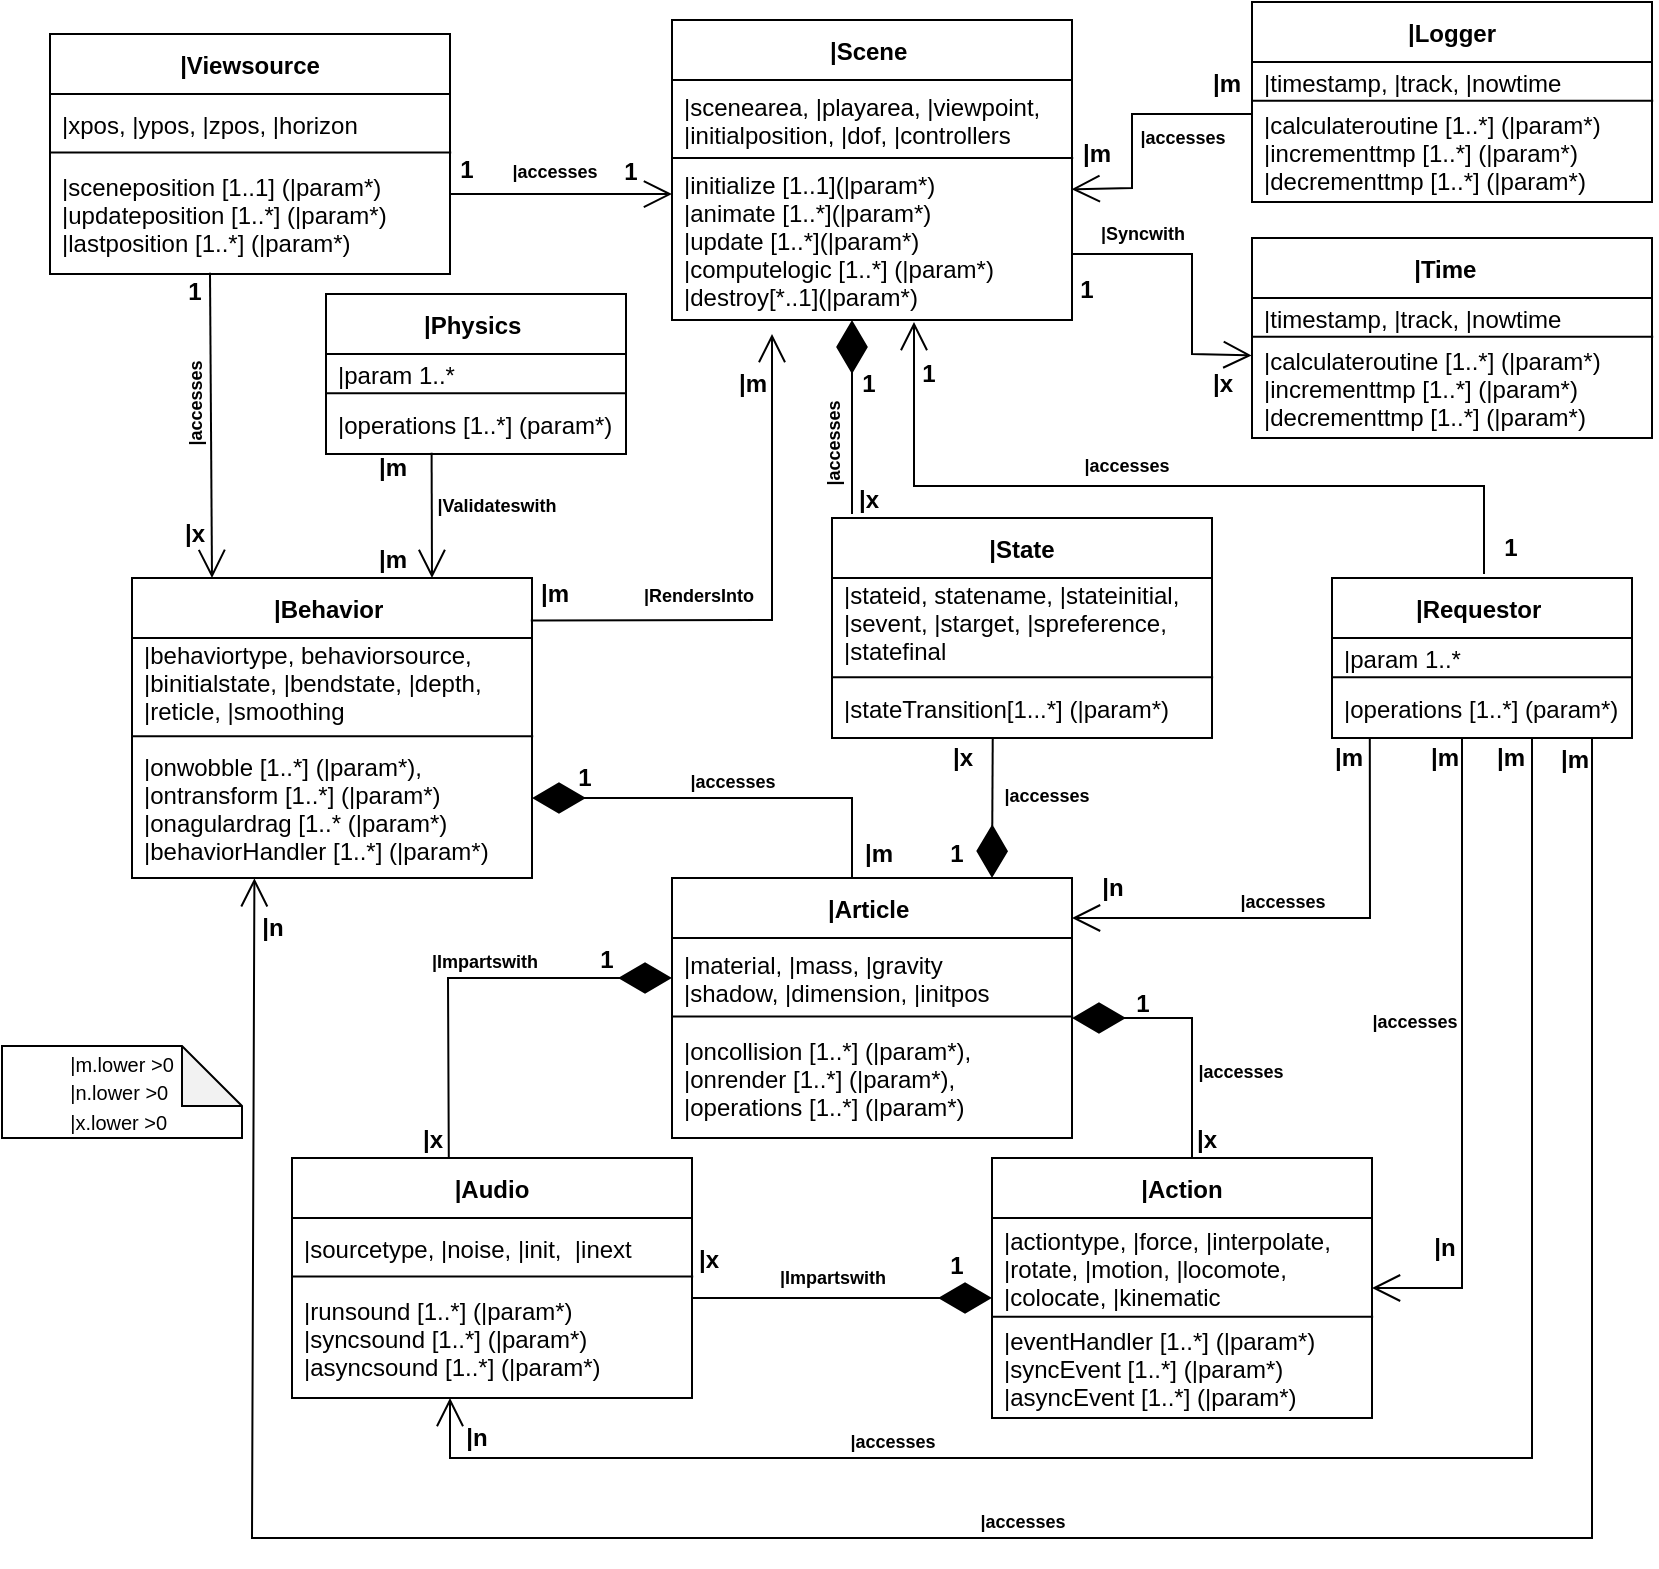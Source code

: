<mxfile version="23.1.6" type="github">
  <diagram id="iACYzqWQ1ITx665O1Zea" name="Page-1">
    <mxGraphModel dx="1434" dy="772" grid="1" gridSize="10" guides="1" tooltips="1" connect="1" arrows="1" fold="1" page="1" pageScale="1" pageWidth="850" pageHeight="1100" math="0" shadow="0">
      <root>
        <mxCell id="0" />
        <mxCell id="1" parent="0" />
        <mxCell id="z_brWQGFtK9m3Tseu1AX-10" value="|Scene " style="swimlane;fontStyle=1;childLayout=stackLayout;horizontal=1;startSize=30;horizontalStack=0;resizeParent=1;resizeParentMax=0;resizeLast=0;collapsible=1;marginBottom=0;" parent="1" vertex="1">
          <mxGeometry x="346" y="101" width="200" height="150" as="geometry" />
        </mxCell>
        <mxCell id="z_brWQGFtK9m3Tseu1AX-11" value="|scenearea, |playarea, |viewpoint, &#xa;|initialposition, |dof, |controllers" style="text;strokeColor=none;fillColor=none;align=left;verticalAlign=middle;spacingLeft=4;spacingRight=4;overflow=hidden;points=[[0,0.5],[1,0.5]];portConstraint=eastwest;rotatable=0;" parent="z_brWQGFtK9m3Tseu1AX-10" vertex="1">
          <mxGeometry y="30" width="200" height="40" as="geometry" />
        </mxCell>
        <mxCell id="z_brWQGFtK9m3Tseu1AX-13" value="|initialize [1..1](|param*)&#xa;|animate [1..*](|param*)&#xa;|update [1..*](|param*)&#xa;|computelogic [1..*] (|param*)&#xa;|destroy[*..1](|param*)" style="text;strokeColor=none;fillColor=none;align=left;verticalAlign=middle;spacingLeft=4;spacingRight=4;overflow=hidden;points=[[0,0.5],[1,0.5]];portConstraint=eastwest;rotatable=0;" parent="z_brWQGFtK9m3Tseu1AX-10" vertex="1">
          <mxGeometry y="70" width="200" height="80" as="geometry" />
        </mxCell>
        <mxCell id="z_brWQGFtK9m3Tseu1AX-20" value="" style="endArrow=none;html=1;rounded=0;exitX=0;exitY=-0.012;exitDx=0;exitDy=0;exitPerimeter=0;entryX=1.003;entryY=-0.012;entryDx=0;entryDy=0;entryPerimeter=0;" parent="z_brWQGFtK9m3Tseu1AX-10" source="z_brWQGFtK9m3Tseu1AX-13" target="z_brWQGFtK9m3Tseu1AX-13" edge="1">
          <mxGeometry width="50" height="50" relative="1" as="geometry">
            <mxPoint x="120" y="190" as="sourcePoint" />
            <mxPoint x="170" y="140" as="targetPoint" />
          </mxGeometry>
        </mxCell>
        <mxCell id="z_brWQGFtK9m3Tseu1AX-21" value="|Viewsource" style="swimlane;fontStyle=1;childLayout=stackLayout;horizontal=1;startSize=30;horizontalStack=0;resizeParent=1;resizeParentMax=0;resizeLast=0;collapsible=1;marginBottom=0;" parent="1" vertex="1">
          <mxGeometry x="35" y="108" width="200" height="120" as="geometry" />
        </mxCell>
        <mxCell id="z_brWQGFtK9m3Tseu1AX-22" value="|xpos, |ypos, |zpos, |horizon" style="text;strokeColor=none;fillColor=none;align=left;verticalAlign=middle;spacingLeft=4;spacingRight=4;overflow=hidden;points=[[0,0.5],[1,0.5]];portConstraint=eastwest;rotatable=0;" parent="z_brWQGFtK9m3Tseu1AX-21" vertex="1">
          <mxGeometry y="30" width="200" height="30" as="geometry" />
        </mxCell>
        <mxCell id="z_brWQGFtK9m3Tseu1AX-23" value="|sceneposition [1..1] (|param*)&#xa;|updateposition [1..*] (|param*)&#xa;|lastposition [1..*] (|param*)" style="text;strokeColor=none;fillColor=none;align=left;verticalAlign=middle;spacingLeft=4;spacingRight=4;overflow=hidden;points=[[0,0.5],[1,0.5]];portConstraint=eastwest;rotatable=0;" parent="z_brWQGFtK9m3Tseu1AX-21" vertex="1">
          <mxGeometry y="60" width="200" height="60" as="geometry" />
        </mxCell>
        <mxCell id="z_brWQGFtK9m3Tseu1AX-24" value="" style="endArrow=none;html=1;rounded=0;exitX=0;exitY=-0.012;exitDx=0;exitDy=0;exitPerimeter=0;entryX=1.003;entryY=-0.012;entryDx=0;entryDy=0;entryPerimeter=0;" parent="z_brWQGFtK9m3Tseu1AX-21" source="z_brWQGFtK9m3Tseu1AX-23" target="z_brWQGFtK9m3Tseu1AX-23" edge="1">
          <mxGeometry width="50" height="50" relative="1" as="geometry">
            <mxPoint x="120" y="190" as="sourcePoint" />
            <mxPoint x="170" y="140" as="targetPoint" />
          </mxGeometry>
        </mxCell>
        <mxCell id="z_brWQGFtK9m3Tseu1AX-25" value="|Time  " style="swimlane;fontStyle=1;childLayout=stackLayout;horizontal=1;startSize=30;horizontalStack=0;resizeParent=1;resizeParentMax=0;resizeLast=0;collapsible=1;marginBottom=0;" parent="1" vertex="1">
          <mxGeometry x="636" y="210" width="200" height="100" as="geometry" />
        </mxCell>
        <mxCell id="z_brWQGFtK9m3Tseu1AX-26" value="|timestamp, |track, |nowtime" style="text;strokeColor=none;fillColor=none;align=left;verticalAlign=middle;spacingLeft=4;spacingRight=4;overflow=hidden;points=[[0,0.5],[1,0.5]];portConstraint=eastwest;rotatable=0;" parent="z_brWQGFtK9m3Tseu1AX-25" vertex="1">
          <mxGeometry y="30" width="200" height="20" as="geometry" />
        </mxCell>
        <mxCell id="z_brWQGFtK9m3Tseu1AX-27" value="|calculateroutine [1..*] (|param*)&#xa;|incrementtmp [1..*] (|param*)&#xa;|decrementtmp [1..*] (|param*)" style="text;strokeColor=none;fillColor=none;align=left;verticalAlign=middle;spacingLeft=4;spacingRight=4;overflow=hidden;points=[[0,0.5],[1,0.5]];portConstraint=eastwest;rotatable=0;" parent="z_brWQGFtK9m3Tseu1AX-25" vertex="1">
          <mxGeometry y="50" width="200" height="50" as="geometry" />
        </mxCell>
        <mxCell id="z_brWQGFtK9m3Tseu1AX-28" value="" style="endArrow=none;html=1;rounded=0;exitX=0;exitY=-0.012;exitDx=0;exitDy=0;exitPerimeter=0;entryX=1.003;entryY=-0.012;entryDx=0;entryDy=0;entryPerimeter=0;" parent="z_brWQGFtK9m3Tseu1AX-25" source="z_brWQGFtK9m3Tseu1AX-27" target="z_brWQGFtK9m3Tseu1AX-27" edge="1">
          <mxGeometry width="50" height="50" relative="1" as="geometry">
            <mxPoint x="120" y="190" as="sourcePoint" />
            <mxPoint x="170" y="140" as="targetPoint" />
          </mxGeometry>
        </mxCell>
        <mxCell id="z_brWQGFtK9m3Tseu1AX-32" value="1" style="text;html=1;align=center;verticalAlign=middle;resizable=0;points=[];autosize=1;strokeColor=none;fillColor=none;fontStyle=1" parent="1" vertex="1">
          <mxGeometry x="228" y="161" width="30" height="30" as="geometry" />
        </mxCell>
        <mxCell id="z_brWQGFtK9m3Tseu1AX-33" value="1" style="text;html=1;align=center;verticalAlign=middle;resizable=0;points=[];autosize=1;strokeColor=none;fillColor=none;fontStyle=1" parent="1" vertex="1">
          <mxGeometry x="310" y="162" width="30" height="30" as="geometry" />
        </mxCell>
        <mxCell id="z_brWQGFtK9m3Tseu1AX-41" value="" style="endArrow=open;endFill=1;endSize=12;html=1;rounded=0;entryX=-0.001;entryY=0.174;entryDx=0;entryDy=0;entryPerimeter=0;exitX=1;exitY=0.588;exitDx=0;exitDy=0;exitPerimeter=0;" parent="1" edge="1" target="z_brWQGFtK9m3Tseu1AX-27" source="z_brWQGFtK9m3Tseu1AX-13">
          <mxGeometry width="160" relative="1" as="geometry">
            <mxPoint x="546" y="269" as="sourcePoint" />
            <mxPoint x="634.6" y="269.04" as="targetPoint" />
            <Array as="points">
              <mxPoint x="606" y="218" />
              <mxPoint x="606" y="268" />
            </Array>
          </mxGeometry>
        </mxCell>
        <mxCell id="z_brWQGFtK9m3Tseu1AX-42" value="1" style="text;html=1;align=center;verticalAlign=middle;resizable=0;points=[];autosize=1;strokeColor=none;fillColor=none;fontStyle=1" parent="1" vertex="1">
          <mxGeometry x="538" y="221" width="30" height="30" as="geometry" />
        </mxCell>
        <mxCell id="z_brWQGFtK9m3Tseu1AX-43" value="|x" style="text;html=1;align=center;verticalAlign=middle;resizable=0;points=[];autosize=1;strokeColor=none;fillColor=none;fontStyle=1" parent="1" vertex="1">
          <mxGeometry x="606" y="268" width="30" height="30" as="geometry" />
        </mxCell>
        <mxCell id="z_brWQGFtK9m3Tseu1AX-44" value="" style="endArrow=open;endFill=1;endSize=12;html=1;rounded=0;entryX=0.005;entryY=0.213;entryDx=0;entryDy=0;entryPerimeter=0;" parent="1" edge="1">
          <mxGeometry width="160" relative="1" as="geometry">
            <mxPoint x="235" y="188" as="sourcePoint" />
            <mxPoint x="346" y="188.04" as="targetPoint" />
          </mxGeometry>
        </mxCell>
        <mxCell id="z_brWQGFtK9m3Tseu1AX-46" value="|Behavior " style="swimlane;fontStyle=1;childLayout=stackLayout;horizontal=1;startSize=30;horizontalStack=0;resizeParent=1;resizeParentMax=0;resizeLast=0;collapsible=1;marginBottom=0;" parent="1" vertex="1">
          <mxGeometry x="76" y="380" width="200" height="150" as="geometry" />
        </mxCell>
        <mxCell id="z_brWQGFtK9m3Tseu1AX-47" value="|behaviortype, behaviorsource,&#xa;|binitialstate, |bendstate, |depth, &#xa;|reticle, |smoothing&#xa;" style="text;strokeColor=none;fillColor=none;align=left;verticalAlign=middle;spacingLeft=4;spacingRight=4;overflow=hidden;points=[[0,0.5],[1,0.5]];portConstraint=eastwest;rotatable=0;" parent="z_brWQGFtK9m3Tseu1AX-46" vertex="1">
          <mxGeometry y="30" width="200" height="50" as="geometry" />
        </mxCell>
        <mxCell id="z_brWQGFtK9m3Tseu1AX-48" value="|onwobble [1..*] (|param*),&#xa;|ontransform [1..*] (|param*)&#xa;|onagulardrag [1..* (|param*)&#xa;|behaviorHandler [1..*] (|param*)" style="text;strokeColor=none;fillColor=none;align=left;verticalAlign=middle;spacingLeft=4;spacingRight=4;overflow=hidden;points=[[0,0.5],[1,0.5]];portConstraint=eastwest;rotatable=0;" parent="z_brWQGFtK9m3Tseu1AX-46" vertex="1">
          <mxGeometry y="80" width="200" height="70" as="geometry" />
        </mxCell>
        <mxCell id="z_brWQGFtK9m3Tseu1AX-49" value="" style="endArrow=none;html=1;rounded=0;exitX=0;exitY=-0.012;exitDx=0;exitDy=0;exitPerimeter=0;entryX=1.003;entryY=-0.012;entryDx=0;entryDy=0;entryPerimeter=0;" parent="z_brWQGFtK9m3Tseu1AX-46" source="z_brWQGFtK9m3Tseu1AX-48" target="z_brWQGFtK9m3Tseu1AX-48" edge="1">
          <mxGeometry width="50" height="50" relative="1" as="geometry">
            <mxPoint x="120" y="190" as="sourcePoint" />
            <mxPoint x="170" y="140" as="targetPoint" />
          </mxGeometry>
        </mxCell>
        <mxCell id="z_brWQGFtK9m3Tseu1AX-50" value="|State" style="swimlane;fontStyle=1;childLayout=stackLayout;horizontal=1;startSize=30;horizontalStack=0;resizeParent=1;resizeParentMax=0;resizeLast=0;collapsible=1;marginBottom=0;" parent="1" vertex="1">
          <mxGeometry x="426" y="350" width="190" height="110" as="geometry" />
        </mxCell>
        <mxCell id="z_brWQGFtK9m3Tseu1AX-51" value="|stateid, statename, |stateinitial, &#xa;|sevent, |starget, |spreference, &#xa;|statefinal&#xa;&#xa;" style="text;strokeColor=none;fillColor=none;align=left;verticalAlign=middle;spacingLeft=4;spacingRight=4;overflow=hidden;points=[[0,0.5],[1,0.5]];portConstraint=eastwest;rotatable=0;" parent="z_brWQGFtK9m3Tseu1AX-50" vertex="1">
          <mxGeometry y="30" width="190" height="50" as="geometry" />
        </mxCell>
        <mxCell id="z_brWQGFtK9m3Tseu1AX-52" value="|stateTransition[1...*] (|param*)" style="text;strokeColor=none;fillColor=none;align=left;verticalAlign=middle;spacingLeft=4;spacingRight=4;overflow=hidden;points=[[0,0.5],[1,0.5]];portConstraint=eastwest;rotatable=0;" parent="z_brWQGFtK9m3Tseu1AX-50" vertex="1">
          <mxGeometry y="80" width="190" height="30" as="geometry" />
        </mxCell>
        <mxCell id="z_brWQGFtK9m3Tseu1AX-53" value="" style="endArrow=none;html=1;rounded=0;exitX=0;exitY=-0.012;exitDx=0;exitDy=0;exitPerimeter=0;entryX=1.003;entryY=-0.012;entryDx=0;entryDy=0;entryPerimeter=0;" parent="z_brWQGFtK9m3Tseu1AX-50" source="z_brWQGFtK9m3Tseu1AX-52" target="z_brWQGFtK9m3Tseu1AX-52" edge="1">
          <mxGeometry width="50" height="50" relative="1" as="geometry">
            <mxPoint x="120" y="190" as="sourcePoint" />
            <mxPoint x="170" y="140" as="targetPoint" />
          </mxGeometry>
        </mxCell>
        <mxCell id="z_brWQGFtK9m3Tseu1AX-54" value="" style="endArrow=open;endFill=1;endSize=12;html=1;rounded=0;exitX=0.4;exitY=0.989;exitDx=0;exitDy=0;exitPerimeter=0;" parent="1" source="z_brWQGFtK9m3Tseu1AX-23" edge="1">
          <mxGeometry width="160" relative="1" as="geometry">
            <mxPoint x="117" y="320" as="sourcePoint" />
            <mxPoint x="116" y="380" as="targetPoint" />
          </mxGeometry>
        </mxCell>
        <mxCell id="z_brWQGFtK9m3Tseu1AX-55" value="&lt;font style=&quot;font-size: 9px;&quot;&gt;|accesses&lt;/font&gt;" style="text;html=1;align=center;verticalAlign=middle;resizable=0;points=[];autosize=1;strokeColor=none;fillColor=none;fontStyle=1;rotation=-90;" parent="1" vertex="1">
          <mxGeometry x="72" y="278" width="70" height="30" as="geometry" />
        </mxCell>
        <mxCell id="z_brWQGFtK9m3Tseu1AX-56" value="|x" style="text;html=1;align=center;verticalAlign=middle;resizable=0;points=[];autosize=1;strokeColor=none;fillColor=none;fontStyle=1" parent="1" vertex="1">
          <mxGeometry x="92" y="343" width="30" height="30" as="geometry" />
        </mxCell>
        <mxCell id="z_brWQGFtK9m3Tseu1AX-57" value="1" style="text;html=1;align=center;verticalAlign=middle;resizable=0;points=[];autosize=1;strokeColor=none;fillColor=none;fontStyle=1" parent="1" vertex="1">
          <mxGeometry x="92" y="222" width="30" height="30" as="geometry" />
        </mxCell>
        <mxCell id="z_brWQGFtK9m3Tseu1AX-58" value="" style="endArrow=open;endFill=1;endSize=12;html=1;rounded=0;exitX=0.997;exitY=0.142;exitDx=0;exitDy=0;exitPerimeter=0;" parent="1" source="z_brWQGFtK9m3Tseu1AX-46" edge="1">
          <mxGeometry width="160" relative="1" as="geometry">
            <mxPoint x="376" y="370" as="sourcePoint" />
            <mxPoint x="396" y="258" as="targetPoint" />
            <Array as="points">
              <mxPoint x="396" y="401" />
            </Array>
          </mxGeometry>
        </mxCell>
        <mxCell id="z_brWQGFtK9m3Tseu1AX-60" value="&lt;font style=&quot;font-size: 9px;&quot;&gt;|accesses&lt;/font&gt;" style="text;html=1;align=center;verticalAlign=middle;resizable=0;points=[];autosize=1;strokeColor=none;fillColor=none;fontStyle=1" parent="1" vertex="1">
          <mxGeometry x="252" y="161" width="70" height="30" as="geometry" />
        </mxCell>
        <mxCell id="z_brWQGFtK9m3Tseu1AX-62" value="|m" style="text;html=1;align=center;verticalAlign=middle;resizable=0;points=[];autosize=1;strokeColor=none;fillColor=none;fontStyle=1" parent="1" vertex="1">
          <mxGeometry x="267" y="373" width="40" height="30" as="geometry" />
        </mxCell>
        <mxCell id="z_brWQGFtK9m3Tseu1AX-63" value="|m" style="text;html=1;align=center;verticalAlign=middle;resizable=0;points=[];autosize=1;strokeColor=none;fillColor=none;fontStyle=1" parent="1" vertex="1">
          <mxGeometry x="366" y="268" width="40" height="30" as="geometry" />
        </mxCell>
        <mxCell id="z_brWQGFtK9m3Tseu1AX-65" value="|m" style="text;html=1;align=center;verticalAlign=middle;resizable=0;points=[];autosize=1;strokeColor=none;fillColor=none;fontStyle=1" parent="1" vertex="1">
          <mxGeometry x="186" y="356" width="40" height="30" as="geometry" />
        </mxCell>
        <mxCell id="z_brWQGFtK9m3Tseu1AX-66" value="|m" style="text;html=1;align=center;verticalAlign=middle;resizable=0;points=[];autosize=1;strokeColor=none;fillColor=none;fontStyle=1" parent="1" vertex="1">
          <mxGeometry x="186" y="310" width="40" height="30" as="geometry" />
        </mxCell>
        <mxCell id="z_brWQGFtK9m3Tseu1AX-68" value="|Requestor " style="swimlane;fontStyle=1;childLayout=stackLayout;horizontal=1;startSize=30;horizontalStack=0;resizeParent=1;resizeParentMax=0;resizeLast=0;collapsible=1;marginBottom=0;" parent="1" vertex="1">
          <mxGeometry x="676" y="380" width="150" height="80" as="geometry" />
        </mxCell>
        <mxCell id="z_brWQGFtK9m3Tseu1AX-69" value="|param 1..*" style="text;strokeColor=none;fillColor=none;align=left;verticalAlign=middle;spacingLeft=4;spacingRight=4;overflow=hidden;points=[[0,0.5],[1,0.5]];portConstraint=eastwest;rotatable=0;" parent="z_brWQGFtK9m3Tseu1AX-68" vertex="1">
          <mxGeometry y="30" width="150" height="20" as="geometry" />
        </mxCell>
        <mxCell id="z_brWQGFtK9m3Tseu1AX-70" value="|operations [1..*] (param*)" style="text;strokeColor=none;fillColor=none;align=left;verticalAlign=middle;spacingLeft=4;spacingRight=4;overflow=hidden;points=[[0,0.5],[1,0.5]];portConstraint=eastwest;rotatable=0;" parent="z_brWQGFtK9m3Tseu1AX-68" vertex="1">
          <mxGeometry y="50" width="150" height="30" as="geometry" />
        </mxCell>
        <mxCell id="z_brWQGFtK9m3Tseu1AX-71" value="" style="endArrow=none;html=1;rounded=0;exitX=0;exitY=-0.012;exitDx=0;exitDy=0;exitPerimeter=0;entryX=1.003;entryY=-0.012;entryDx=0;entryDy=0;entryPerimeter=0;" parent="z_brWQGFtK9m3Tseu1AX-68" source="z_brWQGFtK9m3Tseu1AX-70" target="z_brWQGFtK9m3Tseu1AX-70" edge="1">
          <mxGeometry width="50" height="50" relative="1" as="geometry">
            <mxPoint x="120" y="190" as="sourcePoint" />
            <mxPoint x="170" y="140" as="targetPoint" />
          </mxGeometry>
        </mxCell>
        <mxCell id="z_brWQGFtK9m3Tseu1AX-72" value="" style="endArrow=open;endFill=1;endSize=12;html=1;rounded=0;entryX=0.605;entryY=1.013;entryDx=0;entryDy=0;entryPerimeter=0;" parent="1" edge="1" target="z_brWQGFtK9m3Tseu1AX-13">
          <mxGeometry width="160" relative="1" as="geometry">
            <mxPoint x="752" y="378" as="sourcePoint" />
            <mxPoint x="466" y="258" as="targetPoint" />
            <Array as="points">
              <mxPoint x="752" y="334" />
              <mxPoint x="467" y="334" />
            </Array>
          </mxGeometry>
        </mxCell>
        <mxCell id="z_brWQGFtK9m3Tseu1AX-73" value="&lt;font style=&quot;font-size: 9px;&quot;&gt;|accesses&lt;/font&gt;" style="text;html=1;align=center;verticalAlign=middle;resizable=0;points=[];autosize=1;strokeColor=none;fillColor=none;fontStyle=1" parent="1" vertex="1">
          <mxGeometry x="538" y="308" width="70" height="30" as="geometry" />
        </mxCell>
        <mxCell id="z_brWQGFtK9m3Tseu1AX-74" value="1" style="text;html=1;align=center;verticalAlign=middle;resizable=0;points=[];autosize=1;strokeColor=none;fillColor=none;fontStyle=1" parent="1" vertex="1">
          <mxGeometry x="750" y="350" width="30" height="30" as="geometry" />
        </mxCell>
        <mxCell id="z_brWQGFtK9m3Tseu1AX-75" value="1" style="text;html=1;align=center;verticalAlign=middle;resizable=0;points=[];autosize=1;strokeColor=none;fillColor=none;fontStyle=1" parent="1" vertex="1">
          <mxGeometry x="459" y="263" width="30" height="30" as="geometry" />
        </mxCell>
        <mxCell id="z_brWQGFtK9m3Tseu1AX-76" value="|Article " style="swimlane;fontStyle=1;childLayout=stackLayout;horizontal=1;startSize=30;horizontalStack=0;resizeParent=1;resizeParentMax=0;resizeLast=0;collapsible=1;marginBottom=0;" parent="1" vertex="1">
          <mxGeometry x="346" y="530" width="200" height="130" as="geometry" />
        </mxCell>
        <mxCell id="z_brWQGFtK9m3Tseu1AX-77" value="|material, |mass, |gravity &#xa;|shadow, |dimension, |initpos" style="text;strokeColor=none;fillColor=none;align=left;verticalAlign=middle;spacingLeft=4;spacingRight=4;overflow=hidden;points=[[0,0.5],[1,0.5]];portConstraint=eastwest;rotatable=0;" parent="z_brWQGFtK9m3Tseu1AX-76" vertex="1">
          <mxGeometry y="30" width="200" height="40" as="geometry" />
        </mxCell>
        <mxCell id="z_brWQGFtK9m3Tseu1AX-78" value="|oncollision [1..*] (|param*),&#xa;|onrender [1..*] (|param*),&#xa;|operations [1..*] (|param*)" style="text;strokeColor=none;fillColor=none;align=left;verticalAlign=middle;spacingLeft=4;spacingRight=4;overflow=hidden;points=[[0,0.5],[1,0.5]];portConstraint=eastwest;rotatable=0;" parent="z_brWQGFtK9m3Tseu1AX-76" vertex="1">
          <mxGeometry y="70" width="200" height="60" as="geometry" />
        </mxCell>
        <mxCell id="z_brWQGFtK9m3Tseu1AX-79" value="" style="endArrow=none;html=1;rounded=0;exitX=0;exitY=-0.012;exitDx=0;exitDy=0;exitPerimeter=0;entryX=1.003;entryY=-0.012;entryDx=0;entryDy=0;entryPerimeter=0;" parent="z_brWQGFtK9m3Tseu1AX-76" source="z_brWQGFtK9m3Tseu1AX-78" target="z_brWQGFtK9m3Tseu1AX-78" edge="1">
          <mxGeometry width="50" height="50" relative="1" as="geometry">
            <mxPoint x="120" y="190" as="sourcePoint" />
            <mxPoint x="170" y="140" as="targetPoint" />
          </mxGeometry>
        </mxCell>
        <mxCell id="z_brWQGFtK9m3Tseu1AX-80" value="|Audio" style="swimlane;fontStyle=1;childLayout=stackLayout;horizontal=1;startSize=30;horizontalStack=0;resizeParent=1;resizeParentMax=0;resizeLast=0;collapsible=1;marginBottom=0;" parent="1" vertex="1">
          <mxGeometry x="156" y="670" width="200" height="120" as="geometry" />
        </mxCell>
        <mxCell id="z_brWQGFtK9m3Tseu1AX-81" value="|sourcetype, |noise, |init,  |inext" style="text;strokeColor=none;fillColor=none;align=left;verticalAlign=middle;spacingLeft=4;spacingRight=4;overflow=hidden;points=[[0,0.5],[1,0.5]];portConstraint=eastwest;rotatable=0;" parent="z_brWQGFtK9m3Tseu1AX-80" vertex="1">
          <mxGeometry y="30" width="200" height="30" as="geometry" />
        </mxCell>
        <mxCell id="z_brWQGFtK9m3Tseu1AX-82" value="|runsound [1..*] (|param*)&#xa;|syncsound [1..*] (|param*)&#xa;|asyncsound [1..*] (|param*)" style="text;strokeColor=none;fillColor=none;align=left;verticalAlign=middle;spacingLeft=4;spacingRight=4;overflow=hidden;points=[[0,0.5],[1,0.5]];portConstraint=eastwest;rotatable=0;" parent="z_brWQGFtK9m3Tseu1AX-80" vertex="1">
          <mxGeometry y="60" width="200" height="60" as="geometry" />
        </mxCell>
        <mxCell id="z_brWQGFtK9m3Tseu1AX-83" value="" style="endArrow=none;html=1;rounded=0;exitX=0;exitY=-0.012;exitDx=0;exitDy=0;exitPerimeter=0;entryX=1.003;entryY=-0.012;entryDx=0;entryDy=0;entryPerimeter=0;" parent="z_brWQGFtK9m3Tseu1AX-80" source="z_brWQGFtK9m3Tseu1AX-82" target="z_brWQGFtK9m3Tseu1AX-82" edge="1">
          <mxGeometry width="50" height="50" relative="1" as="geometry">
            <mxPoint x="120" y="190" as="sourcePoint" />
            <mxPoint x="170" y="140" as="targetPoint" />
          </mxGeometry>
        </mxCell>
        <mxCell id="z_brWQGFtK9m3Tseu1AX-84" value="|Action" style="swimlane;fontStyle=1;childLayout=stackLayout;horizontal=1;startSize=30;horizontalStack=0;resizeParent=1;resizeParentMax=0;resizeLast=0;collapsible=1;marginBottom=0;" parent="1" vertex="1">
          <mxGeometry x="506" y="670" width="190" height="130" as="geometry" />
        </mxCell>
        <mxCell id="z_brWQGFtK9m3Tseu1AX-85" value="|actiontype, |force, |interpolate, &#xa;|rotate, |motion, |locomote, &#xa;|colocate, |kinematic" style="text;strokeColor=none;fillColor=none;align=left;verticalAlign=middle;spacingLeft=4;spacingRight=4;overflow=hidden;points=[[0,0.5],[1,0.5]];portConstraint=eastwest;rotatable=0;" parent="z_brWQGFtK9m3Tseu1AX-84" vertex="1">
          <mxGeometry y="30" width="190" height="50" as="geometry" />
        </mxCell>
        <mxCell id="z_brWQGFtK9m3Tseu1AX-86" value="|eventHandler [1..*] (|param*)&#xa;|syncEvent [1..*] (|param*)&#xa;|asyncEvent [1..*] (|param*)" style="text;strokeColor=none;fillColor=none;align=left;verticalAlign=middle;spacingLeft=4;spacingRight=4;overflow=hidden;points=[[0,0.5],[1,0.5]];portConstraint=eastwest;rotatable=0;" parent="z_brWQGFtK9m3Tseu1AX-84" vertex="1">
          <mxGeometry y="80" width="190" height="50" as="geometry" />
        </mxCell>
        <mxCell id="z_brWQGFtK9m3Tseu1AX-87" value="" style="endArrow=none;html=1;rounded=0;exitX=0;exitY=-0.012;exitDx=0;exitDy=0;exitPerimeter=0;entryX=1.003;entryY=-0.012;entryDx=0;entryDy=0;entryPerimeter=0;" parent="z_brWQGFtK9m3Tseu1AX-84" source="z_brWQGFtK9m3Tseu1AX-86" target="z_brWQGFtK9m3Tseu1AX-86" edge="1">
          <mxGeometry width="50" height="50" relative="1" as="geometry">
            <mxPoint x="120" y="190" as="sourcePoint" />
            <mxPoint x="170" y="140" as="targetPoint" />
          </mxGeometry>
        </mxCell>
        <mxCell id="z_brWQGFtK9m3Tseu1AX-88" value="" style="endArrow=diamondThin;endFill=1;endSize=24;html=1;rounded=0;" parent="1" edge="1">
          <mxGeometry width="160" relative="1" as="geometry">
            <mxPoint x="436" y="530" as="sourcePoint" />
            <mxPoint x="276" y="490" as="targetPoint" />
            <Array as="points">
              <mxPoint x="436" y="490" />
            </Array>
          </mxGeometry>
        </mxCell>
        <mxCell id="z_brWQGFtK9m3Tseu1AX-89" value="&lt;font style=&quot;font-size: 9px;&quot;&gt;|accesses&lt;/font&gt;" style="text;html=1;align=center;verticalAlign=middle;resizable=0;points=[];autosize=1;strokeColor=none;fillColor=none;fontStyle=1" parent="1" vertex="1">
          <mxGeometry x="341" y="466" width="70" height="30" as="geometry" />
        </mxCell>
        <mxCell id="z_brWQGFtK9m3Tseu1AX-90" value="|m" style="text;html=1;align=center;verticalAlign=middle;resizable=0;points=[];autosize=1;strokeColor=none;fillColor=none;fontStyle=1" parent="1" vertex="1">
          <mxGeometry x="429" y="503" width="40" height="30" as="geometry" />
        </mxCell>
        <mxCell id="z_brWQGFtK9m3Tseu1AX-91" value="1" style="text;html=1;align=center;verticalAlign=middle;resizable=0;points=[];autosize=1;strokeColor=none;fillColor=none;fontStyle=1" parent="1" vertex="1">
          <mxGeometry x="287" y="465" width="30" height="30" as="geometry" />
        </mxCell>
        <mxCell id="z_brWQGFtK9m3Tseu1AX-93" value="&lt;font style=&quot;font-size: 9px;&quot;&gt;|Syncwith&lt;/font&gt;" style="text;html=1;align=center;verticalAlign=middle;resizable=0;points=[];autosize=1;strokeColor=none;fillColor=none;fontStyle=1" parent="1" vertex="1">
          <mxGeometry x="546" y="192" width="70" height="30" as="geometry" />
        </mxCell>
        <mxCell id="z_brWQGFtK9m3Tseu1AX-96" value="&lt;font style=&quot;font-size: 9px;&quot;&gt;|Validateswith&lt;/font&gt;" style="text;html=1;align=center;verticalAlign=middle;resizable=0;points=[];autosize=1;strokeColor=none;fillColor=none;fontStyle=1" parent="1" vertex="1">
          <mxGeometry x="218" y="328" width="80" height="30" as="geometry" />
        </mxCell>
        <mxCell id="z_brWQGFtK9m3Tseu1AX-98" value="" style="endArrow=open;endFill=1;endSize=12;html=1;rounded=0;fontSize=9;exitX=0.126;exitY=0.985;exitDx=0;exitDy=0;exitPerimeter=0;" parent="1" source="z_brWQGFtK9m3Tseu1AX-70" edge="1">
          <mxGeometry width="160" relative="1" as="geometry">
            <mxPoint x="336" y="660" as="sourcePoint" />
            <mxPoint x="546" y="550" as="targetPoint" />
            <Array as="points">
              <mxPoint x="695" y="550" />
            </Array>
          </mxGeometry>
        </mxCell>
        <mxCell id="z_brWQGFtK9m3Tseu1AX-99" value="" style="endArrow=open;endFill=1;endSize=12;html=1;rounded=0;fontSize=9;entryX=1;entryY=0.5;entryDx=0;entryDy=0;" parent="1" target="z_brWQGFtK9m3Tseu1AX-84" edge="1">
          <mxGeometry width="160" relative="1" as="geometry">
            <mxPoint x="741" y="460" as="sourcePoint" />
            <mxPoint x="676" y="700" as="targetPoint" />
            <Array as="points">
              <mxPoint x="741" y="735" />
            </Array>
          </mxGeometry>
        </mxCell>
        <mxCell id="z_brWQGFtK9m3Tseu1AX-100" value="" style="endArrow=open;endFill=1;endSize=12;html=1;rounded=0;fontSize=9;" parent="1" edge="1">
          <mxGeometry width="160" relative="1" as="geometry">
            <mxPoint x="776" y="460" as="sourcePoint" />
            <mxPoint x="235" y="790" as="targetPoint" />
            <Array as="points">
              <mxPoint x="776" y="820" />
              <mxPoint x="235" y="820" />
            </Array>
          </mxGeometry>
        </mxCell>
        <mxCell id="z_brWQGFtK9m3Tseu1AX-101" value="" style="endArrow=open;endFill=1;endSize=12;html=1;rounded=0;fontSize=9;entryX=0.306;entryY=1.002;entryDx=0;entryDy=0;entryPerimeter=0;" parent="1" target="z_brWQGFtK9m3Tseu1AX-48" edge="1">
          <mxGeometry width="160" relative="1" as="geometry">
            <mxPoint x="806" y="460" as="sourcePoint" />
            <mxPoint x="136" y="550" as="targetPoint" />
            <Array as="points">
              <mxPoint x="806" y="860" />
              <mxPoint x="136" y="860" />
            </Array>
          </mxGeometry>
        </mxCell>
        <mxCell id="z_brWQGFtK9m3Tseu1AX-102" value="" style="endArrow=diamondThin;endFill=1;endSize=24;html=1;rounded=0;fontSize=9;" parent="1" edge="1">
          <mxGeometry width="160" relative="1" as="geometry">
            <mxPoint x="356" y="740" as="sourcePoint" />
            <mxPoint x="506" y="740" as="targetPoint" />
          </mxGeometry>
        </mxCell>
        <mxCell id="z_brWQGFtK9m3Tseu1AX-103" value="" style="endArrow=diamondThin;endFill=1;endSize=24;html=1;rounded=0;fontSize=9;exitX=0.392;exitY=-0.003;exitDx=0;exitDy=0;exitPerimeter=0;" parent="1" source="z_brWQGFtK9m3Tseu1AX-80" edge="1">
          <mxGeometry width="160" relative="1" as="geometry">
            <mxPoint x="336" y="660" as="sourcePoint" />
            <mxPoint x="346" y="580" as="targetPoint" />
            <Array as="points">
              <mxPoint x="234" y="580" />
            </Array>
          </mxGeometry>
        </mxCell>
        <mxCell id="z_brWQGFtK9m3Tseu1AX-104" value="" style="endArrow=diamondThin;endFill=1;endSize=24;html=1;rounded=0;fontSize=9;" parent="1" edge="1">
          <mxGeometry width="160" relative="1" as="geometry">
            <mxPoint x="606" y="670" as="sourcePoint" />
            <mxPoint x="546" y="600" as="targetPoint" />
            <Array as="points">
              <mxPoint x="606" y="600" />
            </Array>
          </mxGeometry>
        </mxCell>
        <mxCell id="z_brWQGFtK9m3Tseu1AX-105" value="&lt;font style=&quot;font-size: 9px;&quot;&gt;|accesses&lt;/font&gt;" style="text;html=1;align=center;verticalAlign=middle;resizable=0;points=[];autosize=1;strokeColor=none;fillColor=none;fontStyle=1" parent="1" vertex="1">
          <mxGeometry x="616" y="526" width="70" height="30" as="geometry" />
        </mxCell>
        <mxCell id="z_brWQGFtK9m3Tseu1AX-106" value="&lt;font style=&quot;font-size: 9px;&quot;&gt;|Impartswith&lt;/font&gt;" style="text;html=1;align=center;verticalAlign=middle;resizable=0;points=[];autosize=1;strokeColor=none;fillColor=none;fontStyle=1" parent="1" vertex="1">
          <mxGeometry x="212" y="556" width="80" height="30" as="geometry" />
        </mxCell>
        <mxCell id="z_brWQGFtK9m3Tseu1AX-108" value="&lt;font style=&quot;font-size: 9px;&quot;&gt;|Impartswith&lt;/font&gt;" style="text;html=1;align=center;verticalAlign=middle;resizable=0;points=[];autosize=1;strokeColor=none;fillColor=none;fontStyle=1" parent="1" vertex="1">
          <mxGeometry x="386" y="714" width="80" height="30" as="geometry" />
        </mxCell>
        <mxCell id="z_brWQGFtK9m3Tseu1AX-109" value="&lt;font style=&quot;font-size: 9px;&quot;&gt;|accesses&lt;/font&gt;" style="text;html=1;align=center;verticalAlign=middle;resizable=0;points=[];autosize=1;strokeColor=none;fillColor=none;fontStyle=1" parent="1" vertex="1">
          <mxGeometry x="421" y="796" width="70" height="30" as="geometry" />
        </mxCell>
        <mxCell id="z_brWQGFtK9m3Tseu1AX-110" value="&lt;font style=&quot;font-size: 9px;&quot;&gt;|accesses&lt;/font&gt;" style="text;html=1;align=center;verticalAlign=middle;resizable=0;points=[];autosize=1;strokeColor=none;fillColor=none;fontStyle=1" parent="1" vertex="1">
          <mxGeometry x="486" y="836" width="70" height="30" as="geometry" />
        </mxCell>
        <mxCell id="z_brWQGFtK9m3Tseu1AX-111" value="&lt;font style=&quot;font-size: 9px;&quot;&gt;|accesses&lt;/font&gt;" style="text;html=1;align=center;verticalAlign=middle;resizable=0;points=[];autosize=1;strokeColor=none;fillColor=none;fontStyle=1" parent="1" vertex="1">
          <mxGeometry x="682" y="586" width="70" height="30" as="geometry" />
        </mxCell>
        <mxCell id="z_brWQGFtK9m3Tseu1AX-117" value="|x" style="text;html=1;align=center;verticalAlign=middle;resizable=0;points=[];autosize=1;strokeColor=none;fillColor=none;fontStyle=1" parent="1" vertex="1">
          <mxGeometry x="211" y="646" width="30" height="30" as="geometry" />
        </mxCell>
        <mxCell id="z_brWQGFtK9m3Tseu1AX-118" value="|x" style="text;html=1;align=center;verticalAlign=middle;resizable=0;points=[];autosize=1;strokeColor=none;fillColor=none;fontStyle=1" parent="1" vertex="1">
          <mxGeometry x="349" y="706" width="30" height="30" as="geometry" />
        </mxCell>
        <mxCell id="z_brWQGFtK9m3Tseu1AX-120" value="|m" style="text;html=1;align=center;verticalAlign=middle;resizable=0;points=[];autosize=1;strokeColor=none;fillColor=none;fontStyle=1" parent="1" vertex="1">
          <mxGeometry x="664" y="455" width="40" height="30" as="geometry" />
        </mxCell>
        <mxCell id="z_brWQGFtK9m3Tseu1AX-121" value="|m" style="text;html=1;align=center;verticalAlign=middle;resizable=0;points=[];autosize=1;strokeColor=none;fillColor=none;fontStyle=1" parent="1" vertex="1">
          <mxGeometry x="712" y="455" width="40" height="30" as="geometry" />
        </mxCell>
        <mxCell id="z_brWQGFtK9m3Tseu1AX-123" value="|m" style="text;html=1;align=center;verticalAlign=middle;resizable=0;points=[];autosize=1;strokeColor=none;fillColor=none;fontStyle=1" parent="1" vertex="1">
          <mxGeometry x="745" y="455" width="40" height="30" as="geometry" />
        </mxCell>
        <mxCell id="z_brWQGFtK9m3Tseu1AX-124" value="|m" style="text;html=1;align=center;verticalAlign=middle;resizable=0;points=[];autosize=1;strokeColor=none;fillColor=none;fontStyle=1" parent="1" vertex="1">
          <mxGeometry x="777" y="456" width="40" height="30" as="geometry" />
        </mxCell>
        <mxCell id="z_brWQGFtK9m3Tseu1AX-125" value="1" style="text;html=1;align=center;verticalAlign=middle;resizable=0;points=[];autosize=1;strokeColor=none;fillColor=none;fontStyle=1" parent="1" vertex="1">
          <mxGeometry x="298" y="556" width="30" height="30" as="geometry" />
        </mxCell>
        <mxCell id="z_brWQGFtK9m3Tseu1AX-126" value="1" style="text;html=1;align=center;verticalAlign=middle;resizable=0;points=[];autosize=1;strokeColor=none;fillColor=none;fontStyle=1" parent="1" vertex="1">
          <mxGeometry x="566" y="578" width="30" height="30" as="geometry" />
        </mxCell>
        <mxCell id="z_brWQGFtK9m3Tseu1AX-127" value="|n" style="text;html=1;align=center;verticalAlign=middle;resizable=0;points=[];autosize=1;strokeColor=none;fillColor=none;fontStyle=1" parent="1" vertex="1">
          <mxGeometry x="551" y="520" width="30" height="30" as="geometry" />
        </mxCell>
        <mxCell id="z_brWQGFtK9m3Tseu1AX-128" value="|n" style="text;html=1;align=center;verticalAlign=middle;resizable=0;points=[];autosize=1;strokeColor=none;fillColor=none;fontStyle=1" parent="1" vertex="1">
          <mxGeometry x="717" y="700" width="30" height="30" as="geometry" />
        </mxCell>
        <mxCell id="z_brWQGFtK9m3Tseu1AX-130" value="|n" style="text;html=1;align=center;verticalAlign=middle;resizable=0;points=[];autosize=1;strokeColor=none;fillColor=none;fontStyle=1" parent="1" vertex="1">
          <mxGeometry x="233" y="795" width="30" height="30" as="geometry" />
        </mxCell>
        <mxCell id="z_brWQGFtK9m3Tseu1AX-131" value="|n" style="text;html=1;align=center;verticalAlign=middle;resizable=0;points=[];autosize=1;strokeColor=none;fillColor=none;fontStyle=1" parent="1" vertex="1">
          <mxGeometry x="131" y="540" width="30" height="30" as="geometry" />
        </mxCell>
        <mxCell id="z_brWQGFtK9m3Tseu1AX-132" value="&lt;div style=&quot;text-align: left&quot;&gt;&lt;span style=&quot;font-weight: normal;&quot;&gt;&lt;span style=&quot;background-color: initial; font-size: x-small;&quot;&gt;|m.lower &amp;gt;0&lt;/span&gt;&lt;br&gt;&lt;/span&gt;&lt;/div&gt;&lt;div style=&quot;text-align: left&quot;&gt;&lt;font style=&quot;font-weight: normal;&quot; size=&quot;1&quot;&gt;|n.lower &amp;gt;0&lt;/font&gt;&lt;/div&gt;&lt;div style=&quot;text-align: left&quot;&gt;&lt;font style=&quot;font-weight: normal;&quot; size=&quot;1&quot;&gt;|x.lower &amp;gt;0&lt;/font&gt;&lt;/div&gt;" style="shape=note;whiteSpace=wrap;html=1;backgroundOutline=1;darkOpacity=0.05;fontStyle=1" parent="1" vertex="1">
          <mxGeometry x="11" y="614" width="120" height="46" as="geometry" />
        </mxCell>
        <mxCell id="z_brWQGFtK9m3Tseu1AX-136" value="|x" style="text;html=1;align=center;verticalAlign=middle;resizable=0;points=[];autosize=1;strokeColor=none;fillColor=none;fontStyle=1" parent="1" vertex="1">
          <mxGeometry x="598" y="646" width="30" height="30" as="geometry" />
        </mxCell>
        <mxCell id="z_brWQGFtK9m3Tseu1AX-137" value="&lt;font style=&quot;font-size: 9px;&quot;&gt;|accesses&lt;/font&gt;" style="text;html=1;align=center;verticalAlign=middle;resizable=0;points=[];autosize=1;strokeColor=none;fillColor=none;fontStyle=1" parent="1" vertex="1">
          <mxGeometry x="595" y="611" width="70" height="30" as="geometry" />
        </mxCell>
        <mxCell id="z_brWQGFtK9m3Tseu1AX-138" value="1" style="text;html=1;align=center;verticalAlign=middle;resizable=0;points=[];autosize=1;strokeColor=none;fillColor=none;fontStyle=1" parent="1" vertex="1">
          <mxGeometry x="473" y="709" width="30" height="30" as="geometry" />
        </mxCell>
        <mxCell id="z_brWQGFtK9m3Tseu1AX-140" value="&lt;font style=&quot;font-size: 9px;&quot;&gt;|RendersInto&lt;/font&gt;" style="text;html=1;align=center;verticalAlign=middle;resizable=0;points=[];autosize=1;strokeColor=none;fillColor=none;fontStyle=1" parent="1" vertex="1">
          <mxGeometry x="319" y="373" width="80" height="30" as="geometry" />
        </mxCell>
        <mxCell id="kDkBGoHCpGmHFSLJgTcn-1" value="|Logger" style="swimlane;fontStyle=1;childLayout=stackLayout;horizontal=1;startSize=30;horizontalStack=0;resizeParent=1;resizeParentMax=0;resizeLast=0;collapsible=1;marginBottom=0;" vertex="1" parent="1">
          <mxGeometry x="636" y="92" width="200" height="100" as="geometry" />
        </mxCell>
        <mxCell id="kDkBGoHCpGmHFSLJgTcn-2" value="|timestamp, |track, |nowtime" style="text;strokeColor=none;fillColor=none;align=left;verticalAlign=middle;spacingLeft=4;spacingRight=4;overflow=hidden;points=[[0,0.5],[1,0.5]];portConstraint=eastwest;rotatable=0;" vertex="1" parent="kDkBGoHCpGmHFSLJgTcn-1">
          <mxGeometry y="30" width="200" height="20" as="geometry" />
        </mxCell>
        <mxCell id="kDkBGoHCpGmHFSLJgTcn-3" value="|calculateroutine [1..*] (|param*)&#xa;|incrementtmp [1..*] (|param*)&#xa;|decrementtmp [1..*] (|param*)" style="text;strokeColor=none;fillColor=none;align=left;verticalAlign=middle;spacingLeft=4;spacingRight=4;overflow=hidden;points=[[0,0.5],[1,0.5]];portConstraint=eastwest;rotatable=0;" vertex="1" parent="kDkBGoHCpGmHFSLJgTcn-1">
          <mxGeometry y="50" width="200" height="50" as="geometry" />
        </mxCell>
        <mxCell id="kDkBGoHCpGmHFSLJgTcn-4" value="" style="endArrow=none;html=1;rounded=0;exitX=0;exitY=-0.012;exitDx=0;exitDy=0;exitPerimeter=0;entryX=1.003;entryY=-0.012;entryDx=0;entryDy=0;entryPerimeter=0;" edge="1" parent="kDkBGoHCpGmHFSLJgTcn-1" source="kDkBGoHCpGmHFSLJgTcn-3" target="kDkBGoHCpGmHFSLJgTcn-3">
          <mxGeometry width="50" height="50" relative="1" as="geometry">
            <mxPoint x="120" y="190" as="sourcePoint" />
            <mxPoint x="170" y="140" as="targetPoint" />
          </mxGeometry>
        </mxCell>
        <mxCell id="kDkBGoHCpGmHFSLJgTcn-7" value="|Physics " style="swimlane;fontStyle=1;childLayout=stackLayout;horizontal=1;startSize=30;horizontalStack=0;resizeParent=1;resizeParentMax=0;resizeLast=0;collapsible=1;marginBottom=0;" vertex="1" parent="1">
          <mxGeometry x="173" y="238" width="150" height="80" as="geometry" />
        </mxCell>
        <mxCell id="kDkBGoHCpGmHFSLJgTcn-8" value="|param 1..*" style="text;strokeColor=none;fillColor=none;align=left;verticalAlign=middle;spacingLeft=4;spacingRight=4;overflow=hidden;points=[[0,0.5],[1,0.5]];portConstraint=eastwest;rotatable=0;" vertex="1" parent="kDkBGoHCpGmHFSLJgTcn-7">
          <mxGeometry y="30" width="150" height="20" as="geometry" />
        </mxCell>
        <mxCell id="kDkBGoHCpGmHFSLJgTcn-9" value="|operations [1..*] (param*)" style="text;strokeColor=none;fillColor=none;align=left;verticalAlign=middle;spacingLeft=4;spacingRight=4;overflow=hidden;points=[[0,0.5],[1,0.5]];portConstraint=eastwest;rotatable=0;" vertex="1" parent="kDkBGoHCpGmHFSLJgTcn-7">
          <mxGeometry y="50" width="150" height="30" as="geometry" />
        </mxCell>
        <mxCell id="kDkBGoHCpGmHFSLJgTcn-10" value="" style="endArrow=none;html=1;rounded=0;exitX=0;exitY=-0.012;exitDx=0;exitDy=0;exitPerimeter=0;entryX=1.003;entryY=-0.012;entryDx=0;entryDy=0;entryPerimeter=0;" edge="1" parent="kDkBGoHCpGmHFSLJgTcn-7" source="kDkBGoHCpGmHFSLJgTcn-9" target="kDkBGoHCpGmHFSLJgTcn-9">
          <mxGeometry width="50" height="50" relative="1" as="geometry">
            <mxPoint x="120" y="190" as="sourcePoint" />
            <mxPoint x="170" y="140" as="targetPoint" />
          </mxGeometry>
        </mxCell>
        <mxCell id="kDkBGoHCpGmHFSLJgTcn-20" value="" style="endArrow=open;endFill=1;endSize=12;html=1;rounded=0;exitX=0.352;exitY=0.978;exitDx=0;exitDy=0;exitPerimeter=0;" edge="1" parent="1" source="kDkBGoHCpGmHFSLJgTcn-9">
          <mxGeometry width="160" relative="1" as="geometry">
            <mxPoint x="225.5" y="320" as="sourcePoint" />
            <mxPoint x="226" y="380" as="targetPoint" />
          </mxGeometry>
        </mxCell>
        <mxCell id="kDkBGoHCpGmHFSLJgTcn-26" value="" style="endArrow=open;endFill=1;endSize=12;html=1;rounded=0;entryX=0.999;entryY=0.183;entryDx=0;entryDy=0;entryPerimeter=0;" edge="1" parent="1" target="z_brWQGFtK9m3Tseu1AX-13">
          <mxGeometry width="160" relative="1" as="geometry">
            <mxPoint x="636" y="148" as="sourcePoint" />
            <mxPoint x="636" y="228" as="targetPoint" />
            <Array as="points">
              <mxPoint x="576" y="148" />
              <mxPoint x="576" y="168" />
              <mxPoint x="576" y="185" />
            </Array>
          </mxGeometry>
        </mxCell>
        <mxCell id="kDkBGoHCpGmHFSLJgTcn-28" value="|m" style="text;html=1;align=center;verticalAlign=middle;resizable=0;points=[];autosize=1;strokeColor=none;fillColor=none;fontStyle=1" vertex="1" parent="1">
          <mxGeometry x="538" y="153" width="40" height="30" as="geometry" />
        </mxCell>
        <mxCell id="kDkBGoHCpGmHFSLJgTcn-29" value="|m" style="text;html=1;align=center;verticalAlign=middle;resizable=0;points=[];autosize=1;strokeColor=none;fillColor=none;fontStyle=1" vertex="1" parent="1">
          <mxGeometry x="603" y="118" width="40" height="30" as="geometry" />
        </mxCell>
        <mxCell id="kDkBGoHCpGmHFSLJgTcn-30" value="&lt;font style=&quot;font-size: 9px;&quot;&gt;|accesses&lt;/font&gt;" style="text;html=1;align=center;verticalAlign=middle;resizable=0;points=[];autosize=1;strokeColor=none;fillColor=none;fontStyle=1" vertex="1" parent="1">
          <mxGeometry x="566" y="144" width="70" height="30" as="geometry" />
        </mxCell>
        <mxCell id="kDkBGoHCpGmHFSLJgTcn-31" value="" style="endArrow=diamondThin;endFill=1;endSize=24;html=1;rounded=0;fontSize=9;entryX=0.8;entryY=0.008;entryDx=0;entryDy=0;entryPerimeter=0;exitX=0.423;exitY=1.022;exitDx=0;exitDy=0;exitPerimeter=0;" edge="1" parent="1">
          <mxGeometry width="160" relative="1" as="geometry">
            <mxPoint x="506.37" y="459.66" as="sourcePoint" />
            <mxPoint x="506" y="530.04" as="targetPoint" />
            <Array as="points" />
          </mxGeometry>
        </mxCell>
        <mxCell id="kDkBGoHCpGmHFSLJgTcn-32" value="&lt;font style=&quot;font-size: 9px;&quot;&gt;|accesses&lt;/font&gt;" style="text;html=1;align=center;verticalAlign=middle;resizable=0;points=[];autosize=1;strokeColor=none;fillColor=none;fontStyle=1" vertex="1" parent="1">
          <mxGeometry x="498" y="473" width="70" height="30" as="geometry" />
        </mxCell>
        <mxCell id="kDkBGoHCpGmHFSLJgTcn-33" value="|x" style="text;html=1;align=center;verticalAlign=middle;resizable=0;points=[];autosize=1;strokeColor=none;fillColor=none;fontStyle=1" vertex="1" parent="1">
          <mxGeometry x="476" y="455" width="30" height="30" as="geometry" />
        </mxCell>
        <mxCell id="kDkBGoHCpGmHFSLJgTcn-34" value="1" style="text;html=1;align=center;verticalAlign=middle;resizable=0;points=[];autosize=1;strokeColor=none;fillColor=none;fontStyle=1" vertex="1" parent="1">
          <mxGeometry x="473" y="503" width="30" height="30" as="geometry" />
        </mxCell>
        <mxCell id="kDkBGoHCpGmHFSLJgTcn-35" value="" style="endArrow=diamondThin;endFill=1;endSize=24;html=1;rounded=0;fontSize=9;entryX=0.49;entryY=1.05;entryDx=0;entryDy=0;entryPerimeter=0;" edge="1" parent="1">
          <mxGeometry width="160" relative="1" as="geometry">
            <mxPoint x="436" y="348" as="sourcePoint" />
            <mxPoint x="436" y="251" as="targetPoint" />
            <Array as="points" />
          </mxGeometry>
        </mxCell>
        <mxCell id="kDkBGoHCpGmHFSLJgTcn-36" value="&lt;font style=&quot;font-size: 9px;&quot;&gt;|accesses&lt;/font&gt;" style="text;html=1;align=center;verticalAlign=middle;resizable=0;points=[];autosize=1;strokeColor=none;fillColor=none;fontStyle=1;rotation=-90;" vertex="1" parent="1">
          <mxGeometry x="391" y="298" width="70" height="30" as="geometry" />
        </mxCell>
        <mxCell id="kDkBGoHCpGmHFSLJgTcn-37" value="|x" style="text;html=1;align=center;verticalAlign=middle;resizable=0;points=[];autosize=1;strokeColor=none;fillColor=none;fontStyle=1" vertex="1" parent="1">
          <mxGeometry x="429" y="326" width="30" height="30" as="geometry" />
        </mxCell>
        <mxCell id="kDkBGoHCpGmHFSLJgTcn-38" value="1" style="text;html=1;align=center;verticalAlign=middle;resizable=0;points=[];autosize=1;strokeColor=none;fillColor=none;fontStyle=1" vertex="1" parent="1">
          <mxGeometry x="429" y="268" width="30" height="30" as="geometry" />
        </mxCell>
      </root>
    </mxGraphModel>
  </diagram>
</mxfile>
